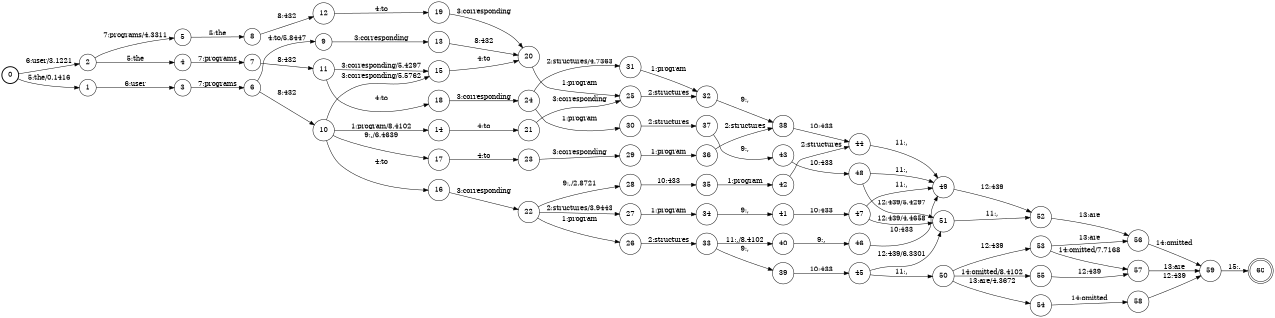 digraph FST {
rankdir = LR;
size = "8.5,11";
label = "";
center = 1;
orientation = Portrait;
ranksep = "0.4";
nodesep = "0.25";
0 [label = "0", shape = circle, style = bold, fontsize = 14]
	0 -> 1 [label = "5:the/0.1416", fontsize = 14];
	0 -> 2 [label = "6:user/3.1221", fontsize = 14];
1 [label = "1", shape = circle, style = solid, fontsize = 14]
	1 -> 3 [label = "6:user", fontsize = 14];
2 [label = "2", shape = circle, style = solid, fontsize = 14]
	2 -> 4 [label = "5:the", fontsize = 14];
	2 -> 5 [label = "7:programs/4.3311", fontsize = 14];
3 [label = "3", shape = circle, style = solid, fontsize = 14]
	3 -> 6 [label = "7:programs", fontsize = 14];
4 [label = "4", shape = circle, style = solid, fontsize = 14]
	4 -> 7 [label = "7:programs", fontsize = 14];
5 [label = "5", shape = circle, style = solid, fontsize = 14]
	5 -> 8 [label = "5:the", fontsize = 14];
6 [label = "6", shape = circle, style = solid, fontsize = 14]
	6 -> 9 [label = "4:to/5.8447", fontsize = 14];
	6 -> 10 [label = "8:432", fontsize = 14];
7 [label = "7", shape = circle, style = solid, fontsize = 14]
	7 -> 11 [label = "8:432", fontsize = 14];
8 [label = "8", shape = circle, style = solid, fontsize = 14]
	8 -> 12 [label = "8:432", fontsize = 14];
9 [label = "9", shape = circle, style = solid, fontsize = 14]
	9 -> 13 [label = "3:corresponding", fontsize = 14];
10 [label = "10", shape = circle, style = solid, fontsize = 14]
	10 -> 14 [label = "1:program/8.4102", fontsize = 14];
	10 -> 15 [label = "3:corresponding/5.5762", fontsize = 14];
	10 -> 16 [label = "4:to", fontsize = 14];
	10 -> 17 [label = "9:,/6.4639", fontsize = 14];
11 [label = "11", shape = circle, style = solid, fontsize = 14]
	11 -> 15 [label = "3:corresponding/5.4297", fontsize = 14];
	11 -> 18 [label = "4:to", fontsize = 14];
12 [label = "12", shape = circle, style = solid, fontsize = 14]
	12 -> 19 [label = "4:to", fontsize = 14];
13 [label = "13", shape = circle, style = solid, fontsize = 14]
	13 -> 20 [label = "8:432", fontsize = 14];
14 [label = "14", shape = circle, style = solid, fontsize = 14]
	14 -> 21 [label = "4:to", fontsize = 14];
15 [label = "15", shape = circle, style = solid, fontsize = 14]
	15 -> 20 [label = "4:to", fontsize = 14];
16 [label = "16", shape = circle, style = solid, fontsize = 14]
	16 -> 22 [label = "3:corresponding", fontsize = 14];
17 [label = "17", shape = circle, style = solid, fontsize = 14]
	17 -> 23 [label = "4:to", fontsize = 14];
18 [label = "18", shape = circle, style = solid, fontsize = 14]
	18 -> 24 [label = "3:corresponding", fontsize = 14];
19 [label = "19", shape = circle, style = solid, fontsize = 14]
	19 -> 20 [label = "3:corresponding", fontsize = 14];
20 [label = "20", shape = circle, style = solid, fontsize = 14]
	20 -> 25 [label = "1:program", fontsize = 14];
21 [label = "21", shape = circle, style = solid, fontsize = 14]
	21 -> 25 [label = "3:corresponding", fontsize = 14];
22 [label = "22", shape = circle, style = solid, fontsize = 14]
	22 -> 26 [label = "1:program", fontsize = 14];
	22 -> 27 [label = "2:structures/3.9443", fontsize = 14];
	22 -> 28 [label = "9:,/2.8721", fontsize = 14];
23 [label = "23", shape = circle, style = solid, fontsize = 14]
	23 -> 29 [label = "3:corresponding", fontsize = 14];
24 [label = "24", shape = circle, style = solid, fontsize = 14]
	24 -> 30 [label = "1:program", fontsize = 14];
	24 -> 31 [label = "2:structures/4.7363", fontsize = 14];
25 [label = "25", shape = circle, style = solid, fontsize = 14]
	25 -> 32 [label = "2:structures", fontsize = 14];
26 [label = "26", shape = circle, style = solid, fontsize = 14]
	26 -> 33 [label = "2:structures", fontsize = 14];
27 [label = "27", shape = circle, style = solid, fontsize = 14]
	27 -> 34 [label = "1:program", fontsize = 14];
28 [label = "28", shape = circle, style = solid, fontsize = 14]
	28 -> 35 [label = "10:433", fontsize = 14];
29 [label = "29", shape = circle, style = solid, fontsize = 14]
	29 -> 36 [label = "1:program", fontsize = 14];
30 [label = "30", shape = circle, style = solid, fontsize = 14]
	30 -> 37 [label = "2:structures", fontsize = 14];
31 [label = "31", shape = circle, style = solid, fontsize = 14]
	31 -> 32 [label = "1:program", fontsize = 14];
32 [label = "32", shape = circle, style = solid, fontsize = 14]
	32 -> 38 [label = "9:,", fontsize = 14];
33 [label = "33", shape = circle, style = solid, fontsize = 14]
	33 -> 39 [label = "9:,", fontsize = 14];
	33 -> 40 [label = "11:,/8.4102", fontsize = 14];
34 [label = "34", shape = circle, style = solid, fontsize = 14]
	34 -> 41 [label = "9:,", fontsize = 14];
35 [label = "35", shape = circle, style = solid, fontsize = 14]
	35 -> 42 [label = "1:program", fontsize = 14];
36 [label = "36", shape = circle, style = solid, fontsize = 14]
	36 -> 38 [label = "2:structures", fontsize = 14];
37 [label = "37", shape = circle, style = solid, fontsize = 14]
	37 -> 43 [label = "9:,", fontsize = 14];
38 [label = "38", shape = circle, style = solid, fontsize = 14]
	38 -> 44 [label = "10:433", fontsize = 14];
39 [label = "39", shape = circle, style = solid, fontsize = 14]
	39 -> 45 [label = "10:433", fontsize = 14];
40 [label = "40", shape = circle, style = solid, fontsize = 14]
	40 -> 46 [label = "9:,", fontsize = 14];
41 [label = "41", shape = circle, style = solid, fontsize = 14]
	41 -> 47 [label = "10:433", fontsize = 14];
42 [label = "42", shape = circle, style = solid, fontsize = 14]
	42 -> 44 [label = "2:structures", fontsize = 14];
43 [label = "43", shape = circle, style = solid, fontsize = 14]
	43 -> 48 [label = "10:433", fontsize = 14];
44 [label = "44", shape = circle, style = solid, fontsize = 14]
	44 -> 49 [label = "11:,", fontsize = 14];
45 [label = "45", shape = circle, style = solid, fontsize = 14]
	45 -> 50 [label = "11:,", fontsize = 14];
	45 -> 51 [label = "12:439/6.3301", fontsize = 14];
46 [label = "46", shape = circle, style = solid, fontsize = 14]
	46 -> 49 [label = "10:433", fontsize = 14];
47 [label = "47", shape = circle, style = solid, fontsize = 14]
	47 -> 49 [label = "11:,", fontsize = 14];
	47 -> 51 [label = "12:439/4.4658", fontsize = 14];
48 [label = "48", shape = circle, style = solid, fontsize = 14]
	48 -> 49 [label = "11:,", fontsize = 14];
	48 -> 51 [label = "12:439/5.4297", fontsize = 14];
49 [label = "49", shape = circle, style = solid, fontsize = 14]
	49 -> 52 [label = "12:439", fontsize = 14];
50 [label = "50", shape = circle, style = solid, fontsize = 14]
	50 -> 53 [label = "12:439", fontsize = 14];
	50 -> 54 [label = "13:are/4.3672", fontsize = 14];
	50 -> 55 [label = "14:omitted/8.4102", fontsize = 14];
51 [label = "51", shape = circle, style = solid, fontsize = 14]
	51 -> 52 [label = "11:,", fontsize = 14];
52 [label = "52", shape = circle, style = solid, fontsize = 14]
	52 -> 56 [label = "13:are", fontsize = 14];
53 [label = "53", shape = circle, style = solid, fontsize = 14]
	53 -> 56 [label = "13:are", fontsize = 14];
	53 -> 57 [label = "14:omitted/7.7168", fontsize = 14];
54 [label = "54", shape = circle, style = solid, fontsize = 14]
	54 -> 58 [label = "14:omitted", fontsize = 14];
55 [label = "55", shape = circle, style = solid, fontsize = 14]
	55 -> 57 [label = "12:439", fontsize = 14];
56 [label = "56", shape = circle, style = solid, fontsize = 14]
	56 -> 59 [label = "14:omitted", fontsize = 14];
57 [label = "57", shape = circle, style = solid, fontsize = 14]
	57 -> 59 [label = "13:are", fontsize = 14];
58 [label = "58", shape = circle, style = solid, fontsize = 14]
	58 -> 59 [label = "12:439", fontsize = 14];
59 [label = "59", shape = circle, style = solid, fontsize = 14]
	59 -> 60 [label = "15:.", fontsize = 14];
60 [label = "60", shape = doublecircle, style = solid, fontsize = 14]
}
